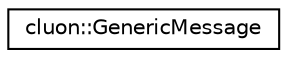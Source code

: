 digraph "Graphical Class Hierarchy"
{
 // LATEX_PDF_SIZE
  edge [fontname="Helvetica",fontsize="10",labelfontname="Helvetica",labelfontsize="10"];
  node [fontname="Helvetica",fontsize="10",shape=record];
  rankdir="LR";
  Node0 [label="cluon::GenericMessage",height=0.2,width=0.4,color="black", fillcolor="white", style="filled",URL="$classcluon_1_1GenericMessage.html",tooltip=" "];
}
